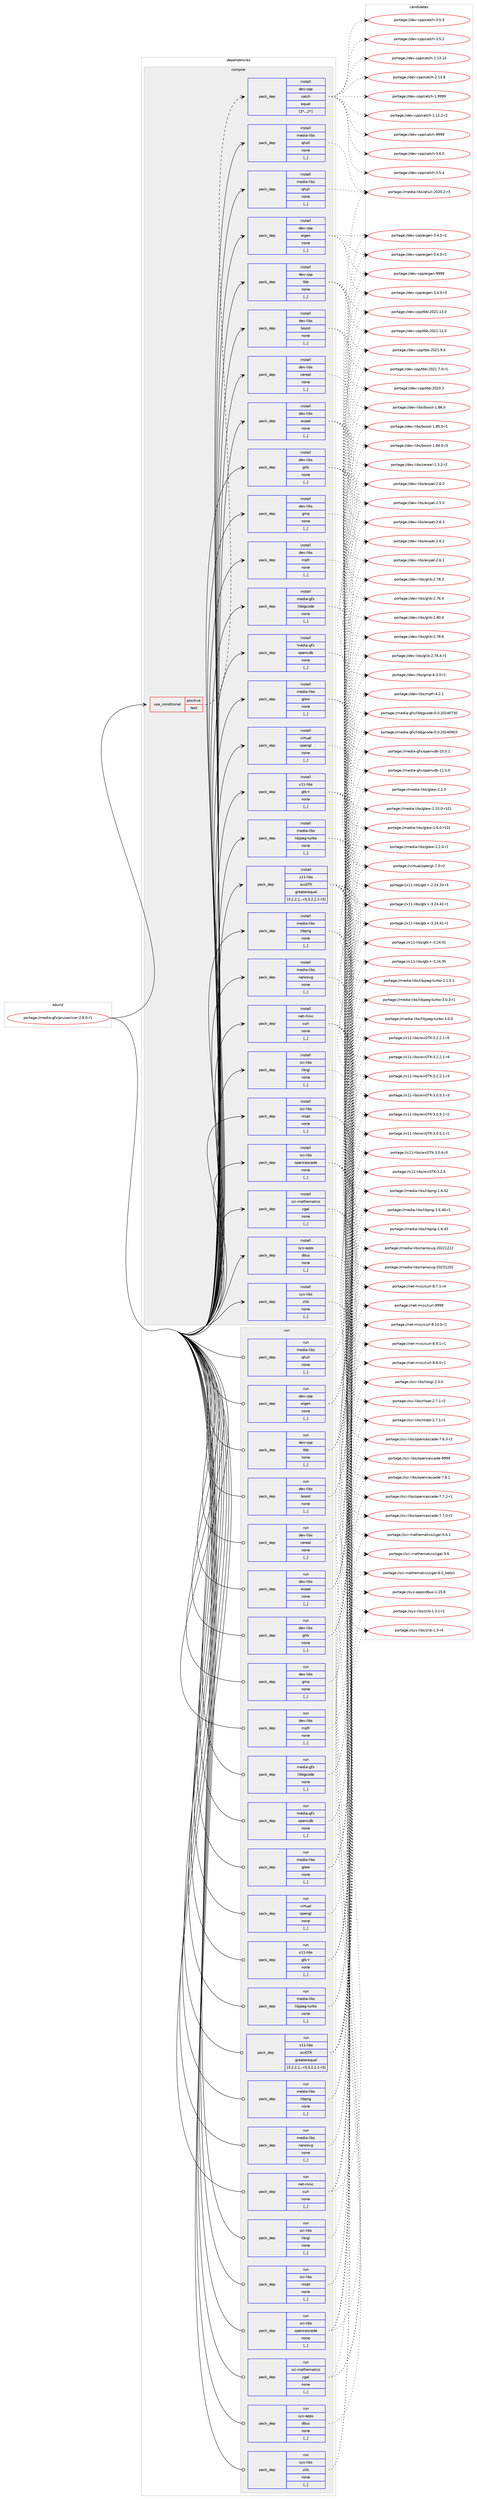 digraph prolog {

# *************
# Graph options
# *************

newrank=true;
concentrate=true;
compound=true;
graph [rankdir=LR,fontname=Helvetica,fontsize=10,ranksep=1.5];#, ranksep=2.5, nodesep=0.2];
edge  [arrowhead=vee];
node  [fontname=Helvetica,fontsize=10];

# **********
# The ebuild
# **********

subgraph cluster_leftcol {
color=gray;
label=<<i>ebuild</i>>;
id [label="portage://media-gfx/prusaslicer-2.8.0-r1", color=red, width=4, href="../media-gfx/prusaslicer-2.8.0-r1.svg"];
}

# ****************
# The dependencies
# ****************

subgraph cluster_midcol {
color=gray;
label=<<i>dependencies</i>>;
subgraph cluster_compile {
fillcolor="#eeeeee";
style=filled;
label=<<i>compile</i>>;
subgraph cond206795 {
dependency802233 [label=<<TABLE BORDER="0" CELLBORDER="1" CELLSPACING="0" CELLPADDING="4"><TR><TD ROWSPAN="3" CELLPADDING="10">use_conditional</TD></TR><TR><TD>positive</TD></TR><TR><TD>test</TD></TR></TABLE>>, shape=none, color=red];
subgraph pack589320 {
dependency802234 [label=<<TABLE BORDER="0" CELLBORDER="1" CELLSPACING="0" CELLPADDING="4" WIDTH="220"><TR><TD ROWSPAN="6" CELLPADDING="30">pack_dep</TD></TR><TR><TD WIDTH="110">install</TD></TR><TR><TD>dev-cpp</TD></TR><TR><TD>catch</TD></TR><TR><TD>equal</TD></TR><TR><TD>[2*,,,2*]</TD></TR></TABLE>>, shape=none, color=blue];
}
dependency802233:e -> dependency802234:w [weight=20,style="dashed",arrowhead="vee"];
}
id:e -> dependency802233:w [weight=20,style="solid",arrowhead="vee"];
subgraph pack589321 {
dependency802235 [label=<<TABLE BORDER="0" CELLBORDER="1" CELLSPACING="0" CELLPADDING="4" WIDTH="220"><TR><TD ROWSPAN="6" CELLPADDING="30">pack_dep</TD></TR><TR><TD WIDTH="110">install</TD></TR><TR><TD>dev-cpp</TD></TR><TR><TD>eigen</TD></TR><TR><TD>none</TD></TR><TR><TD>[,,]</TD></TR></TABLE>>, shape=none, color=blue];
}
id:e -> dependency802235:w [weight=20,style="solid",arrowhead="vee"];
subgraph pack589322 {
dependency802236 [label=<<TABLE BORDER="0" CELLBORDER="1" CELLSPACING="0" CELLPADDING="4" WIDTH="220"><TR><TD ROWSPAN="6" CELLPADDING="30">pack_dep</TD></TR><TR><TD WIDTH="110">install</TD></TR><TR><TD>dev-cpp</TD></TR><TR><TD>tbb</TD></TR><TR><TD>none</TD></TR><TR><TD>[,,]</TD></TR></TABLE>>, shape=none, color=blue];
}
id:e -> dependency802236:w [weight=20,style="solid",arrowhead="vee"];
subgraph pack589323 {
dependency802237 [label=<<TABLE BORDER="0" CELLBORDER="1" CELLSPACING="0" CELLPADDING="4" WIDTH="220"><TR><TD ROWSPAN="6" CELLPADDING="30">pack_dep</TD></TR><TR><TD WIDTH="110">install</TD></TR><TR><TD>dev-libs</TD></TR><TR><TD>boost</TD></TR><TR><TD>none</TD></TR><TR><TD>[,,]</TD></TR></TABLE>>, shape=none, color=blue];
}
id:e -> dependency802237:w [weight=20,style="solid",arrowhead="vee"];
subgraph pack589324 {
dependency802238 [label=<<TABLE BORDER="0" CELLBORDER="1" CELLSPACING="0" CELLPADDING="4" WIDTH="220"><TR><TD ROWSPAN="6" CELLPADDING="30">pack_dep</TD></TR><TR><TD WIDTH="110">install</TD></TR><TR><TD>dev-libs</TD></TR><TR><TD>cereal</TD></TR><TR><TD>none</TD></TR><TR><TD>[,,]</TD></TR></TABLE>>, shape=none, color=blue];
}
id:e -> dependency802238:w [weight=20,style="solid",arrowhead="vee"];
subgraph pack589325 {
dependency802239 [label=<<TABLE BORDER="0" CELLBORDER="1" CELLSPACING="0" CELLPADDING="4" WIDTH="220"><TR><TD ROWSPAN="6" CELLPADDING="30">pack_dep</TD></TR><TR><TD WIDTH="110">install</TD></TR><TR><TD>dev-libs</TD></TR><TR><TD>expat</TD></TR><TR><TD>none</TD></TR><TR><TD>[,,]</TD></TR></TABLE>>, shape=none, color=blue];
}
id:e -> dependency802239:w [weight=20,style="solid",arrowhead="vee"];
subgraph pack589326 {
dependency802240 [label=<<TABLE BORDER="0" CELLBORDER="1" CELLSPACING="0" CELLPADDING="4" WIDTH="220"><TR><TD ROWSPAN="6" CELLPADDING="30">pack_dep</TD></TR><TR><TD WIDTH="110">install</TD></TR><TR><TD>dev-libs</TD></TR><TR><TD>glib</TD></TR><TR><TD>none</TD></TR><TR><TD>[,,]</TD></TR></TABLE>>, shape=none, color=blue];
}
id:e -> dependency802240:w [weight=20,style="solid",arrowhead="vee"];
subgraph pack589327 {
dependency802241 [label=<<TABLE BORDER="0" CELLBORDER="1" CELLSPACING="0" CELLPADDING="4" WIDTH="220"><TR><TD ROWSPAN="6" CELLPADDING="30">pack_dep</TD></TR><TR><TD WIDTH="110">install</TD></TR><TR><TD>dev-libs</TD></TR><TR><TD>gmp</TD></TR><TR><TD>none</TD></TR><TR><TD>[,,]</TD></TR></TABLE>>, shape=none, color=blue];
}
id:e -> dependency802241:w [weight=20,style="solid",arrowhead="vee"];
subgraph pack589328 {
dependency802242 [label=<<TABLE BORDER="0" CELLBORDER="1" CELLSPACING="0" CELLPADDING="4" WIDTH="220"><TR><TD ROWSPAN="6" CELLPADDING="30">pack_dep</TD></TR><TR><TD WIDTH="110">install</TD></TR><TR><TD>dev-libs</TD></TR><TR><TD>mpfr</TD></TR><TR><TD>none</TD></TR><TR><TD>[,,]</TD></TR></TABLE>>, shape=none, color=blue];
}
id:e -> dependency802242:w [weight=20,style="solid",arrowhead="vee"];
subgraph pack589329 {
dependency802243 [label=<<TABLE BORDER="0" CELLBORDER="1" CELLSPACING="0" CELLPADDING="4" WIDTH="220"><TR><TD ROWSPAN="6" CELLPADDING="30">pack_dep</TD></TR><TR><TD WIDTH="110">install</TD></TR><TR><TD>media-gfx</TD></TR><TR><TD>libbgcode</TD></TR><TR><TD>none</TD></TR><TR><TD>[,,]</TD></TR></TABLE>>, shape=none, color=blue];
}
id:e -> dependency802243:w [weight=20,style="solid",arrowhead="vee"];
subgraph pack589330 {
dependency802244 [label=<<TABLE BORDER="0" CELLBORDER="1" CELLSPACING="0" CELLPADDING="4" WIDTH="220"><TR><TD ROWSPAN="6" CELLPADDING="30">pack_dep</TD></TR><TR><TD WIDTH="110">install</TD></TR><TR><TD>media-gfx</TD></TR><TR><TD>openvdb</TD></TR><TR><TD>none</TD></TR><TR><TD>[,,]</TD></TR></TABLE>>, shape=none, color=blue];
}
id:e -> dependency802244:w [weight=20,style="solid",arrowhead="vee"];
subgraph pack589331 {
dependency802245 [label=<<TABLE BORDER="0" CELLBORDER="1" CELLSPACING="0" CELLPADDING="4" WIDTH="220"><TR><TD ROWSPAN="6" CELLPADDING="30">pack_dep</TD></TR><TR><TD WIDTH="110">install</TD></TR><TR><TD>media-libs</TD></TR><TR><TD>glew</TD></TR><TR><TD>none</TD></TR><TR><TD>[,,]</TD></TR></TABLE>>, shape=none, color=blue];
}
id:e -> dependency802245:w [weight=20,style="solid",arrowhead="vee"];
subgraph pack589332 {
dependency802246 [label=<<TABLE BORDER="0" CELLBORDER="1" CELLSPACING="0" CELLPADDING="4" WIDTH="220"><TR><TD ROWSPAN="6" CELLPADDING="30">pack_dep</TD></TR><TR><TD WIDTH="110">install</TD></TR><TR><TD>media-libs</TD></TR><TR><TD>libjpeg-turbo</TD></TR><TR><TD>none</TD></TR><TR><TD>[,,]</TD></TR></TABLE>>, shape=none, color=blue];
}
id:e -> dependency802246:w [weight=20,style="solid",arrowhead="vee"];
subgraph pack589333 {
dependency802247 [label=<<TABLE BORDER="0" CELLBORDER="1" CELLSPACING="0" CELLPADDING="4" WIDTH="220"><TR><TD ROWSPAN="6" CELLPADDING="30">pack_dep</TD></TR><TR><TD WIDTH="110">install</TD></TR><TR><TD>media-libs</TD></TR><TR><TD>libpng</TD></TR><TR><TD>none</TD></TR><TR><TD>[,,]</TD></TR></TABLE>>, shape=none, color=blue];
}
id:e -> dependency802247:w [weight=20,style="solid",arrowhead="vee"];
subgraph pack589334 {
dependency802248 [label=<<TABLE BORDER="0" CELLBORDER="1" CELLSPACING="0" CELLPADDING="4" WIDTH="220"><TR><TD ROWSPAN="6" CELLPADDING="30">pack_dep</TD></TR><TR><TD WIDTH="110">install</TD></TR><TR><TD>media-libs</TD></TR><TR><TD>nanosvg</TD></TR><TR><TD>none</TD></TR><TR><TD>[,,]</TD></TR></TABLE>>, shape=none, color=blue];
}
id:e -> dependency802248:w [weight=20,style="solid",arrowhead="vee"];
subgraph pack589335 {
dependency802249 [label=<<TABLE BORDER="0" CELLBORDER="1" CELLSPACING="0" CELLPADDING="4" WIDTH="220"><TR><TD ROWSPAN="6" CELLPADDING="30">pack_dep</TD></TR><TR><TD WIDTH="110">install</TD></TR><TR><TD>media-libs</TD></TR><TR><TD>qhull</TD></TR><TR><TD>none</TD></TR><TR><TD>[,,]</TD></TR></TABLE>>, shape=none, color=blue];
}
id:e -> dependency802249:w [weight=20,style="solid",arrowhead="vee"];
subgraph pack589336 {
dependency802250 [label=<<TABLE BORDER="0" CELLBORDER="1" CELLSPACING="0" CELLPADDING="4" WIDTH="220"><TR><TD ROWSPAN="6" CELLPADDING="30">pack_dep</TD></TR><TR><TD WIDTH="110">install</TD></TR><TR><TD>media-libs</TD></TR><TR><TD>qhull</TD></TR><TR><TD>none</TD></TR><TR><TD>[,,]</TD></TR></TABLE>>, shape=none, color=blue];
}
id:e -> dependency802250:w [weight=20,style="solid",arrowhead="vee"];
subgraph pack589337 {
dependency802251 [label=<<TABLE BORDER="0" CELLBORDER="1" CELLSPACING="0" CELLPADDING="4" WIDTH="220"><TR><TD ROWSPAN="6" CELLPADDING="30">pack_dep</TD></TR><TR><TD WIDTH="110">install</TD></TR><TR><TD>net-misc</TD></TR><TR><TD>curl</TD></TR><TR><TD>none</TD></TR><TR><TD>[,,]</TD></TR></TABLE>>, shape=none, color=blue];
}
id:e -> dependency802251:w [weight=20,style="solid",arrowhead="vee"];
subgraph pack589338 {
dependency802252 [label=<<TABLE BORDER="0" CELLBORDER="1" CELLSPACING="0" CELLPADDING="4" WIDTH="220"><TR><TD ROWSPAN="6" CELLPADDING="30">pack_dep</TD></TR><TR><TD WIDTH="110">install</TD></TR><TR><TD>sci-libs</TD></TR><TR><TD>libigl</TD></TR><TR><TD>none</TD></TR><TR><TD>[,,]</TD></TR></TABLE>>, shape=none, color=blue];
}
id:e -> dependency802252:w [weight=20,style="solid",arrowhead="vee"];
subgraph pack589339 {
dependency802253 [label=<<TABLE BORDER="0" CELLBORDER="1" CELLSPACING="0" CELLPADDING="4" WIDTH="220"><TR><TD ROWSPAN="6" CELLPADDING="30">pack_dep</TD></TR><TR><TD WIDTH="110">install</TD></TR><TR><TD>sci-libs</TD></TR><TR><TD>nlopt</TD></TR><TR><TD>none</TD></TR><TR><TD>[,,]</TD></TR></TABLE>>, shape=none, color=blue];
}
id:e -> dependency802253:w [weight=20,style="solid",arrowhead="vee"];
subgraph pack589340 {
dependency802254 [label=<<TABLE BORDER="0" CELLBORDER="1" CELLSPACING="0" CELLPADDING="4" WIDTH="220"><TR><TD ROWSPAN="6" CELLPADDING="30">pack_dep</TD></TR><TR><TD WIDTH="110">install</TD></TR><TR><TD>sci-libs</TD></TR><TR><TD>opencascade</TD></TR><TR><TD>none</TD></TR><TR><TD>[,,]</TD></TR></TABLE>>, shape=none, color=blue];
}
id:e -> dependency802254:w [weight=20,style="solid",arrowhead="vee"];
subgraph pack589341 {
dependency802255 [label=<<TABLE BORDER="0" CELLBORDER="1" CELLSPACING="0" CELLPADDING="4" WIDTH="220"><TR><TD ROWSPAN="6" CELLPADDING="30">pack_dep</TD></TR><TR><TD WIDTH="110">install</TD></TR><TR><TD>sci-mathematics</TD></TR><TR><TD>cgal</TD></TR><TR><TD>none</TD></TR><TR><TD>[,,]</TD></TR></TABLE>>, shape=none, color=blue];
}
id:e -> dependency802255:w [weight=20,style="solid",arrowhead="vee"];
subgraph pack589342 {
dependency802256 [label=<<TABLE BORDER="0" CELLBORDER="1" CELLSPACING="0" CELLPADDING="4" WIDTH="220"><TR><TD ROWSPAN="6" CELLPADDING="30">pack_dep</TD></TR><TR><TD WIDTH="110">install</TD></TR><TR><TD>sys-apps</TD></TR><TR><TD>dbus</TD></TR><TR><TD>none</TD></TR><TR><TD>[,,]</TD></TR></TABLE>>, shape=none, color=blue];
}
id:e -> dependency802256:w [weight=20,style="solid",arrowhead="vee"];
subgraph pack589343 {
dependency802257 [label=<<TABLE BORDER="0" CELLBORDER="1" CELLSPACING="0" CELLPADDING="4" WIDTH="220"><TR><TD ROWSPAN="6" CELLPADDING="30">pack_dep</TD></TR><TR><TD WIDTH="110">install</TD></TR><TR><TD>sys-libs</TD></TR><TR><TD>zlib</TD></TR><TR><TD>none</TD></TR><TR><TD>[,,]</TD></TR></TABLE>>, shape=none, color=blue];
}
id:e -> dependency802257:w [weight=20,style="solid",arrowhead="vee"];
subgraph pack589344 {
dependency802258 [label=<<TABLE BORDER="0" CELLBORDER="1" CELLSPACING="0" CELLPADDING="4" WIDTH="220"><TR><TD ROWSPAN="6" CELLPADDING="30">pack_dep</TD></TR><TR><TD WIDTH="110">install</TD></TR><TR><TD>virtual</TD></TR><TR><TD>opengl</TD></TR><TR><TD>none</TD></TR><TR><TD>[,,]</TD></TR></TABLE>>, shape=none, color=blue];
}
id:e -> dependency802258:w [weight=20,style="solid",arrowhead="vee"];
subgraph pack589345 {
dependency802259 [label=<<TABLE BORDER="0" CELLBORDER="1" CELLSPACING="0" CELLPADDING="4" WIDTH="220"><TR><TD ROWSPAN="6" CELLPADDING="30">pack_dep</TD></TR><TR><TD WIDTH="110">install</TD></TR><TR><TD>x11-libs</TD></TR><TR><TD>gtk+</TD></TR><TR><TD>none</TD></TR><TR><TD>[,,]</TD></TR></TABLE>>, shape=none, color=blue];
}
id:e -> dependency802259:w [weight=20,style="solid",arrowhead="vee"];
subgraph pack589346 {
dependency802260 [label=<<TABLE BORDER="0" CELLBORDER="1" CELLSPACING="0" CELLPADDING="4" WIDTH="220"><TR><TD ROWSPAN="6" CELLPADDING="30">pack_dep</TD></TR><TR><TD WIDTH="110">install</TD></TR><TR><TD>x11-libs</TD></TR><TR><TD>wxGTK</TD></TR><TR><TD>greaterequal</TD></TR><TR><TD>[3.2.2.1,,-r3,3.2.2.1-r3]</TD></TR></TABLE>>, shape=none, color=blue];
}
id:e -> dependency802260:w [weight=20,style="solid",arrowhead="vee"];
}
subgraph cluster_compileandrun {
fillcolor="#eeeeee";
style=filled;
label=<<i>compile and run</i>>;
}
subgraph cluster_run {
fillcolor="#eeeeee";
style=filled;
label=<<i>run</i>>;
subgraph pack589347 {
dependency802261 [label=<<TABLE BORDER="0" CELLBORDER="1" CELLSPACING="0" CELLPADDING="4" WIDTH="220"><TR><TD ROWSPAN="6" CELLPADDING="30">pack_dep</TD></TR><TR><TD WIDTH="110">run</TD></TR><TR><TD>dev-cpp</TD></TR><TR><TD>eigen</TD></TR><TR><TD>none</TD></TR><TR><TD>[,,]</TD></TR></TABLE>>, shape=none, color=blue];
}
id:e -> dependency802261:w [weight=20,style="solid",arrowhead="odot"];
subgraph pack589348 {
dependency802262 [label=<<TABLE BORDER="0" CELLBORDER="1" CELLSPACING="0" CELLPADDING="4" WIDTH="220"><TR><TD ROWSPAN="6" CELLPADDING="30">pack_dep</TD></TR><TR><TD WIDTH="110">run</TD></TR><TR><TD>dev-cpp</TD></TR><TR><TD>tbb</TD></TR><TR><TD>none</TD></TR><TR><TD>[,,]</TD></TR></TABLE>>, shape=none, color=blue];
}
id:e -> dependency802262:w [weight=20,style="solid",arrowhead="odot"];
subgraph pack589349 {
dependency802263 [label=<<TABLE BORDER="0" CELLBORDER="1" CELLSPACING="0" CELLPADDING="4" WIDTH="220"><TR><TD ROWSPAN="6" CELLPADDING="30">pack_dep</TD></TR><TR><TD WIDTH="110">run</TD></TR><TR><TD>dev-libs</TD></TR><TR><TD>boost</TD></TR><TR><TD>none</TD></TR><TR><TD>[,,]</TD></TR></TABLE>>, shape=none, color=blue];
}
id:e -> dependency802263:w [weight=20,style="solid",arrowhead="odot"];
subgraph pack589350 {
dependency802264 [label=<<TABLE BORDER="0" CELLBORDER="1" CELLSPACING="0" CELLPADDING="4" WIDTH="220"><TR><TD ROWSPAN="6" CELLPADDING="30">pack_dep</TD></TR><TR><TD WIDTH="110">run</TD></TR><TR><TD>dev-libs</TD></TR><TR><TD>cereal</TD></TR><TR><TD>none</TD></TR><TR><TD>[,,]</TD></TR></TABLE>>, shape=none, color=blue];
}
id:e -> dependency802264:w [weight=20,style="solid",arrowhead="odot"];
subgraph pack589351 {
dependency802265 [label=<<TABLE BORDER="0" CELLBORDER="1" CELLSPACING="0" CELLPADDING="4" WIDTH="220"><TR><TD ROWSPAN="6" CELLPADDING="30">pack_dep</TD></TR><TR><TD WIDTH="110">run</TD></TR><TR><TD>dev-libs</TD></TR><TR><TD>expat</TD></TR><TR><TD>none</TD></TR><TR><TD>[,,]</TD></TR></TABLE>>, shape=none, color=blue];
}
id:e -> dependency802265:w [weight=20,style="solid",arrowhead="odot"];
subgraph pack589352 {
dependency802266 [label=<<TABLE BORDER="0" CELLBORDER="1" CELLSPACING="0" CELLPADDING="4" WIDTH="220"><TR><TD ROWSPAN="6" CELLPADDING="30">pack_dep</TD></TR><TR><TD WIDTH="110">run</TD></TR><TR><TD>dev-libs</TD></TR><TR><TD>glib</TD></TR><TR><TD>none</TD></TR><TR><TD>[,,]</TD></TR></TABLE>>, shape=none, color=blue];
}
id:e -> dependency802266:w [weight=20,style="solid",arrowhead="odot"];
subgraph pack589353 {
dependency802267 [label=<<TABLE BORDER="0" CELLBORDER="1" CELLSPACING="0" CELLPADDING="4" WIDTH="220"><TR><TD ROWSPAN="6" CELLPADDING="30">pack_dep</TD></TR><TR><TD WIDTH="110">run</TD></TR><TR><TD>dev-libs</TD></TR><TR><TD>gmp</TD></TR><TR><TD>none</TD></TR><TR><TD>[,,]</TD></TR></TABLE>>, shape=none, color=blue];
}
id:e -> dependency802267:w [weight=20,style="solid",arrowhead="odot"];
subgraph pack589354 {
dependency802268 [label=<<TABLE BORDER="0" CELLBORDER="1" CELLSPACING="0" CELLPADDING="4" WIDTH="220"><TR><TD ROWSPAN="6" CELLPADDING="30">pack_dep</TD></TR><TR><TD WIDTH="110">run</TD></TR><TR><TD>dev-libs</TD></TR><TR><TD>mpfr</TD></TR><TR><TD>none</TD></TR><TR><TD>[,,]</TD></TR></TABLE>>, shape=none, color=blue];
}
id:e -> dependency802268:w [weight=20,style="solid",arrowhead="odot"];
subgraph pack589355 {
dependency802269 [label=<<TABLE BORDER="0" CELLBORDER="1" CELLSPACING="0" CELLPADDING="4" WIDTH="220"><TR><TD ROWSPAN="6" CELLPADDING="30">pack_dep</TD></TR><TR><TD WIDTH="110">run</TD></TR><TR><TD>media-gfx</TD></TR><TR><TD>libbgcode</TD></TR><TR><TD>none</TD></TR><TR><TD>[,,]</TD></TR></TABLE>>, shape=none, color=blue];
}
id:e -> dependency802269:w [weight=20,style="solid",arrowhead="odot"];
subgraph pack589356 {
dependency802270 [label=<<TABLE BORDER="0" CELLBORDER="1" CELLSPACING="0" CELLPADDING="4" WIDTH="220"><TR><TD ROWSPAN="6" CELLPADDING="30">pack_dep</TD></TR><TR><TD WIDTH="110">run</TD></TR><TR><TD>media-gfx</TD></TR><TR><TD>openvdb</TD></TR><TR><TD>none</TD></TR><TR><TD>[,,]</TD></TR></TABLE>>, shape=none, color=blue];
}
id:e -> dependency802270:w [weight=20,style="solid",arrowhead="odot"];
subgraph pack589357 {
dependency802271 [label=<<TABLE BORDER="0" CELLBORDER="1" CELLSPACING="0" CELLPADDING="4" WIDTH="220"><TR><TD ROWSPAN="6" CELLPADDING="30">pack_dep</TD></TR><TR><TD WIDTH="110">run</TD></TR><TR><TD>media-libs</TD></TR><TR><TD>glew</TD></TR><TR><TD>none</TD></TR><TR><TD>[,,]</TD></TR></TABLE>>, shape=none, color=blue];
}
id:e -> dependency802271:w [weight=20,style="solid",arrowhead="odot"];
subgraph pack589358 {
dependency802272 [label=<<TABLE BORDER="0" CELLBORDER="1" CELLSPACING="0" CELLPADDING="4" WIDTH="220"><TR><TD ROWSPAN="6" CELLPADDING="30">pack_dep</TD></TR><TR><TD WIDTH="110">run</TD></TR><TR><TD>media-libs</TD></TR><TR><TD>libjpeg-turbo</TD></TR><TR><TD>none</TD></TR><TR><TD>[,,]</TD></TR></TABLE>>, shape=none, color=blue];
}
id:e -> dependency802272:w [weight=20,style="solid",arrowhead="odot"];
subgraph pack589359 {
dependency802273 [label=<<TABLE BORDER="0" CELLBORDER="1" CELLSPACING="0" CELLPADDING="4" WIDTH="220"><TR><TD ROWSPAN="6" CELLPADDING="30">pack_dep</TD></TR><TR><TD WIDTH="110">run</TD></TR><TR><TD>media-libs</TD></TR><TR><TD>libpng</TD></TR><TR><TD>none</TD></TR><TR><TD>[,,]</TD></TR></TABLE>>, shape=none, color=blue];
}
id:e -> dependency802273:w [weight=20,style="solid",arrowhead="odot"];
subgraph pack589360 {
dependency802274 [label=<<TABLE BORDER="0" CELLBORDER="1" CELLSPACING="0" CELLPADDING="4" WIDTH="220"><TR><TD ROWSPAN="6" CELLPADDING="30">pack_dep</TD></TR><TR><TD WIDTH="110">run</TD></TR><TR><TD>media-libs</TD></TR><TR><TD>nanosvg</TD></TR><TR><TD>none</TD></TR><TR><TD>[,,]</TD></TR></TABLE>>, shape=none, color=blue];
}
id:e -> dependency802274:w [weight=20,style="solid",arrowhead="odot"];
subgraph pack589361 {
dependency802275 [label=<<TABLE BORDER="0" CELLBORDER="1" CELLSPACING="0" CELLPADDING="4" WIDTH="220"><TR><TD ROWSPAN="6" CELLPADDING="30">pack_dep</TD></TR><TR><TD WIDTH="110">run</TD></TR><TR><TD>media-libs</TD></TR><TR><TD>qhull</TD></TR><TR><TD>none</TD></TR><TR><TD>[,,]</TD></TR></TABLE>>, shape=none, color=blue];
}
id:e -> dependency802275:w [weight=20,style="solid",arrowhead="odot"];
subgraph pack589362 {
dependency802276 [label=<<TABLE BORDER="0" CELLBORDER="1" CELLSPACING="0" CELLPADDING="4" WIDTH="220"><TR><TD ROWSPAN="6" CELLPADDING="30">pack_dep</TD></TR><TR><TD WIDTH="110">run</TD></TR><TR><TD>net-misc</TD></TR><TR><TD>curl</TD></TR><TR><TD>none</TD></TR><TR><TD>[,,]</TD></TR></TABLE>>, shape=none, color=blue];
}
id:e -> dependency802276:w [weight=20,style="solid",arrowhead="odot"];
subgraph pack589363 {
dependency802277 [label=<<TABLE BORDER="0" CELLBORDER="1" CELLSPACING="0" CELLPADDING="4" WIDTH="220"><TR><TD ROWSPAN="6" CELLPADDING="30">pack_dep</TD></TR><TR><TD WIDTH="110">run</TD></TR><TR><TD>sci-libs</TD></TR><TR><TD>libigl</TD></TR><TR><TD>none</TD></TR><TR><TD>[,,]</TD></TR></TABLE>>, shape=none, color=blue];
}
id:e -> dependency802277:w [weight=20,style="solid",arrowhead="odot"];
subgraph pack589364 {
dependency802278 [label=<<TABLE BORDER="0" CELLBORDER="1" CELLSPACING="0" CELLPADDING="4" WIDTH="220"><TR><TD ROWSPAN="6" CELLPADDING="30">pack_dep</TD></TR><TR><TD WIDTH="110">run</TD></TR><TR><TD>sci-libs</TD></TR><TR><TD>nlopt</TD></TR><TR><TD>none</TD></TR><TR><TD>[,,]</TD></TR></TABLE>>, shape=none, color=blue];
}
id:e -> dependency802278:w [weight=20,style="solid",arrowhead="odot"];
subgraph pack589365 {
dependency802279 [label=<<TABLE BORDER="0" CELLBORDER="1" CELLSPACING="0" CELLPADDING="4" WIDTH="220"><TR><TD ROWSPAN="6" CELLPADDING="30">pack_dep</TD></TR><TR><TD WIDTH="110">run</TD></TR><TR><TD>sci-libs</TD></TR><TR><TD>opencascade</TD></TR><TR><TD>none</TD></TR><TR><TD>[,,]</TD></TR></TABLE>>, shape=none, color=blue];
}
id:e -> dependency802279:w [weight=20,style="solid",arrowhead="odot"];
subgraph pack589366 {
dependency802280 [label=<<TABLE BORDER="0" CELLBORDER="1" CELLSPACING="0" CELLPADDING="4" WIDTH="220"><TR><TD ROWSPAN="6" CELLPADDING="30">pack_dep</TD></TR><TR><TD WIDTH="110">run</TD></TR><TR><TD>sci-mathematics</TD></TR><TR><TD>cgal</TD></TR><TR><TD>none</TD></TR><TR><TD>[,,]</TD></TR></TABLE>>, shape=none, color=blue];
}
id:e -> dependency802280:w [weight=20,style="solid",arrowhead="odot"];
subgraph pack589367 {
dependency802281 [label=<<TABLE BORDER="0" CELLBORDER="1" CELLSPACING="0" CELLPADDING="4" WIDTH="220"><TR><TD ROWSPAN="6" CELLPADDING="30">pack_dep</TD></TR><TR><TD WIDTH="110">run</TD></TR><TR><TD>sys-apps</TD></TR><TR><TD>dbus</TD></TR><TR><TD>none</TD></TR><TR><TD>[,,]</TD></TR></TABLE>>, shape=none, color=blue];
}
id:e -> dependency802281:w [weight=20,style="solid",arrowhead="odot"];
subgraph pack589368 {
dependency802282 [label=<<TABLE BORDER="0" CELLBORDER="1" CELLSPACING="0" CELLPADDING="4" WIDTH="220"><TR><TD ROWSPAN="6" CELLPADDING="30">pack_dep</TD></TR><TR><TD WIDTH="110">run</TD></TR><TR><TD>sys-libs</TD></TR><TR><TD>zlib</TD></TR><TR><TD>none</TD></TR><TR><TD>[,,]</TD></TR></TABLE>>, shape=none, color=blue];
}
id:e -> dependency802282:w [weight=20,style="solid",arrowhead="odot"];
subgraph pack589369 {
dependency802283 [label=<<TABLE BORDER="0" CELLBORDER="1" CELLSPACING="0" CELLPADDING="4" WIDTH="220"><TR><TD ROWSPAN="6" CELLPADDING="30">pack_dep</TD></TR><TR><TD WIDTH="110">run</TD></TR><TR><TD>virtual</TD></TR><TR><TD>opengl</TD></TR><TR><TD>none</TD></TR><TR><TD>[,,]</TD></TR></TABLE>>, shape=none, color=blue];
}
id:e -> dependency802283:w [weight=20,style="solid",arrowhead="odot"];
subgraph pack589370 {
dependency802284 [label=<<TABLE BORDER="0" CELLBORDER="1" CELLSPACING="0" CELLPADDING="4" WIDTH="220"><TR><TD ROWSPAN="6" CELLPADDING="30">pack_dep</TD></TR><TR><TD WIDTH="110">run</TD></TR><TR><TD>x11-libs</TD></TR><TR><TD>gtk+</TD></TR><TR><TD>none</TD></TR><TR><TD>[,,]</TD></TR></TABLE>>, shape=none, color=blue];
}
id:e -> dependency802284:w [weight=20,style="solid",arrowhead="odot"];
subgraph pack589371 {
dependency802285 [label=<<TABLE BORDER="0" CELLBORDER="1" CELLSPACING="0" CELLPADDING="4" WIDTH="220"><TR><TD ROWSPAN="6" CELLPADDING="30">pack_dep</TD></TR><TR><TD WIDTH="110">run</TD></TR><TR><TD>x11-libs</TD></TR><TR><TD>wxGTK</TD></TR><TR><TD>greaterequal</TD></TR><TR><TD>[3.2.2.1,,-r3,3.2.2.1-r3]</TD></TR></TABLE>>, shape=none, color=blue];
}
id:e -> dependency802285:w [weight=20,style="solid",arrowhead="odot"];
}
}

# **************
# The candidates
# **************

subgraph cluster_choices {
rank=same;
color=gray;
label=<<i>candidates</i>>;

subgraph choice589320 {
color=black;
nodesep=1;
choice1001011184599112112479997116991044557575757 [label="portage://dev-cpp/catch-9999", color=red, width=4,href="../dev-cpp/catch-9999.svg"];
choice100101118459911211247999711699104455146544648 [label="portage://dev-cpp/catch-3.6.0", color=red, width=4,href="../dev-cpp/catch-3.6.0.svg"];
choice100101118459911211247999711699104455146534652 [label="portage://dev-cpp/catch-3.5.4", color=red, width=4,href="../dev-cpp/catch-3.5.4.svg"];
choice100101118459911211247999711699104455146534651 [label="portage://dev-cpp/catch-3.5.3", color=red, width=4,href="../dev-cpp/catch-3.5.3.svg"];
choice100101118459911211247999711699104455146534650 [label="portage://dev-cpp/catch-3.5.2", color=red, width=4,href="../dev-cpp/catch-3.5.2.svg"];
choice1001011184599112112479997116991044550464951464948 [label="portage://dev-cpp/catch-2.13.10", color=red, width=4,href="../dev-cpp/catch-2.13.10.svg"];
choice10010111845991121124799971169910445504649514656 [label="portage://dev-cpp/catch-2.13.8", color=red, width=4,href="../dev-cpp/catch-2.13.8.svg"];
choice10010111845991121124799971169910445494657575757 [label="portage://dev-cpp/catch-1.9999", color=red, width=4,href="../dev-cpp/catch-1.9999.svg"];
choice100101118459911211247999711699104454946495046504511450 [label="portage://dev-cpp/catch-1.12.2-r2", color=red, width=4,href="../dev-cpp/catch-1.12.2-r2.svg"];
dependency802234:e -> choice1001011184599112112479997116991044557575757:w [style=dotted,weight="100"];
dependency802234:e -> choice100101118459911211247999711699104455146544648:w [style=dotted,weight="100"];
dependency802234:e -> choice100101118459911211247999711699104455146534652:w [style=dotted,weight="100"];
dependency802234:e -> choice100101118459911211247999711699104455146534651:w [style=dotted,weight="100"];
dependency802234:e -> choice100101118459911211247999711699104455146534650:w [style=dotted,weight="100"];
dependency802234:e -> choice1001011184599112112479997116991044550464951464948:w [style=dotted,weight="100"];
dependency802234:e -> choice10010111845991121124799971169910445504649514656:w [style=dotted,weight="100"];
dependency802234:e -> choice10010111845991121124799971169910445494657575757:w [style=dotted,weight="100"];
dependency802234:e -> choice100101118459911211247999711699104454946495046504511450:w [style=dotted,weight="100"];
}
subgraph choice589321 {
color=black;
nodesep=1;
choice1001011184599112112471011051031011104557575757 [label="portage://dev-cpp/eigen-9999", color=red, width=4,href="../dev-cpp/eigen-9999.svg"];
choice1001011184599112112471011051031011104551465246484511451 [label="portage://dev-cpp/eigen-3.4.0-r3", color=red, width=4,href="../dev-cpp/eigen-3.4.0-r3.svg"];
choice1001011184599112112471011051031011104551465246484511450 [label="portage://dev-cpp/eigen-3.4.0-r2", color=red, width=4,href="../dev-cpp/eigen-3.4.0-r2.svg"];
choice1001011184599112112471011051031011104551465246484511449 [label="portage://dev-cpp/eigen-3.4.0-r1", color=red, width=4,href="../dev-cpp/eigen-3.4.0-r1.svg"];
dependency802235:e -> choice1001011184599112112471011051031011104557575757:w [style=dotted,weight="100"];
dependency802235:e -> choice1001011184599112112471011051031011104551465246484511451:w [style=dotted,weight="100"];
dependency802235:e -> choice1001011184599112112471011051031011104551465246484511450:w [style=dotted,weight="100"];
dependency802235:e -> choice1001011184599112112471011051031011104551465246484511449:w [style=dotted,weight="100"];
}
subgraph choice589322 {
color=black;
nodesep=1;
choice100101118459911211247116989845504850494649514648 [label="portage://dev-cpp/tbb-2021.13.0", color=red, width=4,href="../dev-cpp/tbb-2021.13.0.svg"];
choice100101118459911211247116989845504850494649504648 [label="portage://dev-cpp/tbb-2021.12.0", color=red, width=4,href="../dev-cpp/tbb-2021.12.0.svg"];
choice1001011184599112112471169898455048504946574648 [label="portage://dev-cpp/tbb-2021.9.0", color=red, width=4,href="../dev-cpp/tbb-2021.9.0.svg"];
choice10010111845991121124711698984550485049465546484511449 [label="portage://dev-cpp/tbb-2021.7.0-r1", color=red, width=4,href="../dev-cpp/tbb-2021.7.0-r1.svg"];
choice100101118459911211247116989845504850484651 [label="portage://dev-cpp/tbb-2020.3", color=red, width=4,href="../dev-cpp/tbb-2020.3.svg"];
dependency802236:e -> choice100101118459911211247116989845504850494649514648:w [style=dotted,weight="100"];
dependency802236:e -> choice100101118459911211247116989845504850494649504648:w [style=dotted,weight="100"];
dependency802236:e -> choice1001011184599112112471169898455048504946574648:w [style=dotted,weight="100"];
dependency802236:e -> choice10010111845991121124711698984550485049465546484511449:w [style=dotted,weight="100"];
dependency802236:e -> choice100101118459911211247116989845504850484651:w [style=dotted,weight="100"];
}
subgraph choice589323 {
color=black;
nodesep=1;
choice1001011184510810598115479811111111511645494656544648 [label="portage://dev-libs/boost-1.86.0", color=red, width=4,href="../dev-libs/boost-1.86.0.svg"];
choice10010111845108105981154798111111115116454946565346484511449 [label="portage://dev-libs/boost-1.85.0-r1", color=red, width=4,href="../dev-libs/boost-1.85.0-r1.svg"];
choice10010111845108105981154798111111115116454946565246484511451 [label="portage://dev-libs/boost-1.84.0-r3", color=red, width=4,href="../dev-libs/boost-1.84.0-r3.svg"];
dependency802237:e -> choice1001011184510810598115479811111111511645494656544648:w [style=dotted,weight="100"];
dependency802237:e -> choice10010111845108105981154798111111115116454946565346484511449:w [style=dotted,weight="100"];
dependency802237:e -> choice10010111845108105981154798111111115116454946565246484511451:w [style=dotted,weight="100"];
}
subgraph choice589324 {
color=black;
nodesep=1;
choice10010111845108105981154799101114101971084549465146504511450 [label="portage://dev-libs/cereal-1.3.2-r2", color=red, width=4,href="../dev-libs/cereal-1.3.2-r2.svg"];
dependency802238:e -> choice10010111845108105981154799101114101971084549465146504511450:w [style=dotted,weight="100"];
}
subgraph choice589325 {
color=black;
nodesep=1;
choice10010111845108105981154710112011297116455046544651 [label="portage://dev-libs/expat-2.6.3", color=red, width=4,href="../dev-libs/expat-2.6.3.svg"];
choice10010111845108105981154710112011297116455046544650 [label="portage://dev-libs/expat-2.6.2", color=red, width=4,href="../dev-libs/expat-2.6.2.svg"];
choice10010111845108105981154710112011297116455046544649 [label="portage://dev-libs/expat-2.6.1", color=red, width=4,href="../dev-libs/expat-2.6.1.svg"];
choice10010111845108105981154710112011297116455046544648 [label="portage://dev-libs/expat-2.6.0", color=red, width=4,href="../dev-libs/expat-2.6.0.svg"];
choice10010111845108105981154710112011297116455046534648 [label="portage://dev-libs/expat-2.5.0", color=red, width=4,href="../dev-libs/expat-2.5.0.svg"];
dependency802239:e -> choice10010111845108105981154710112011297116455046544651:w [style=dotted,weight="100"];
dependency802239:e -> choice10010111845108105981154710112011297116455046544650:w [style=dotted,weight="100"];
dependency802239:e -> choice10010111845108105981154710112011297116455046544649:w [style=dotted,weight="100"];
dependency802239:e -> choice10010111845108105981154710112011297116455046544648:w [style=dotted,weight="100"];
dependency802239:e -> choice10010111845108105981154710112011297116455046534648:w [style=dotted,weight="100"];
}
subgraph choice589326 {
color=black;
nodesep=1;
choice1001011184510810598115471031081059845504656484652 [label="portage://dev-libs/glib-2.80.4", color=red, width=4,href="../dev-libs/glib-2.80.4.svg"];
choice1001011184510810598115471031081059845504655564654 [label="portage://dev-libs/glib-2.78.6", color=red, width=4,href="../dev-libs/glib-2.78.6.svg"];
choice10010111845108105981154710310810598455046555646524511449 [label="portage://dev-libs/glib-2.78.4-r1", color=red, width=4,href="../dev-libs/glib-2.78.4-r1.svg"];
choice1001011184510810598115471031081059845504655564651 [label="portage://dev-libs/glib-2.78.3", color=red, width=4,href="../dev-libs/glib-2.78.3.svg"];
choice1001011184510810598115471031081059845504655544652 [label="portage://dev-libs/glib-2.76.4", color=red, width=4,href="../dev-libs/glib-2.76.4.svg"];
dependency802240:e -> choice1001011184510810598115471031081059845504656484652:w [style=dotted,weight="100"];
dependency802240:e -> choice1001011184510810598115471031081059845504655564654:w [style=dotted,weight="100"];
dependency802240:e -> choice10010111845108105981154710310810598455046555646524511449:w [style=dotted,weight="100"];
dependency802240:e -> choice1001011184510810598115471031081059845504655564651:w [style=dotted,weight="100"];
dependency802240:e -> choice1001011184510810598115471031081059845504655544652:w [style=dotted,weight="100"];
}
subgraph choice589327 {
color=black;
nodesep=1;
choice1001011184510810598115471031091124554465146484511449 [label="portage://dev-libs/gmp-6.3.0-r1", color=red, width=4,href="../dev-libs/gmp-6.3.0-r1.svg"];
dependency802241:e -> choice1001011184510810598115471031091124554465146484511449:w [style=dotted,weight="100"];
}
subgraph choice589328 {
color=black;
nodesep=1;
choice100101118451081059811547109112102114455246504649 [label="portage://dev-libs/mpfr-4.2.1", color=red, width=4,href="../dev-libs/mpfr-4.2.1.svg"];
dependency802242:e -> choice100101118451081059811547109112102114455246504649:w [style=dotted,weight="100"];
}
subgraph choice589329 {
color=black;
nodesep=1;
choice10910110010597451031021204710810598981039911110010145484648465048505248574851 [label="portage://media-gfx/libbgcode-0.0.20240903", color=red, width=4,href="../media-gfx/libbgcode-0.0.20240903.svg"];
choice10910110010597451031021204710810598981039911110010145484648465048505248555148 [label="portage://media-gfx/libbgcode-0.0.20240730", color=red, width=4,href="../media-gfx/libbgcode-0.0.20240730.svg"];
dependency802243:e -> choice10910110010597451031021204710810598981039911110010145484648465048505248574851:w [style=dotted,weight="100"];
dependency802243:e -> choice10910110010597451031021204710810598981039911110010145484648465048505248555148:w [style=dotted,weight="100"];
}
subgraph choice589330 {
color=black;
nodesep=1;
choice1091011001059745103102120471111121011101181009845494946484648 [label="portage://media-gfx/openvdb-11.0.0", color=red, width=4,href="../media-gfx/openvdb-11.0.0.svg"];
choice1091011001059745103102120471111121011101181009845494846484649 [label="portage://media-gfx/openvdb-10.0.1", color=red, width=4,href="../media-gfx/openvdb-10.0.1.svg"];
dependency802244:e -> choice1091011001059745103102120471111121011101181009845494946484648:w [style=dotted,weight="100"];
dependency802244:e -> choice1091011001059745103102120471111121011101181009845494846484649:w [style=dotted,weight="100"];
}
subgraph choice589331 {
color=black;
nodesep=1;
choice109101100105974510810598115471031081011194550465046484511449 [label="portage://media-libs/glew-2.2.0-r1", color=red, width=4,href="../media-libs/glew-2.2.0-r1.svg"];
choice10910110010597451081059811547103108101119455046504648 [label="portage://media-libs/glew-2.2.0", color=red, width=4,href="../media-libs/glew-2.2.0.svg"];
choice109101100105974510810598115471031081011194549464948464845114494849 [label="portage://media-libs/glew-1.10.0-r101", color=red, width=4,href="../media-libs/glew-1.10.0-r101.svg"];
choice1091011001059745108105981154710310810111945494654464845114494849 [label="portage://media-libs/glew-1.6.0-r101", color=red, width=4,href="../media-libs/glew-1.6.0-r101.svg"];
dependency802245:e -> choice109101100105974510810598115471031081011194550465046484511449:w [style=dotted,weight="100"];
dependency802245:e -> choice10910110010597451081059811547103108101119455046504648:w [style=dotted,weight="100"];
dependency802245:e -> choice109101100105974510810598115471031081011194549464948464845114494849:w [style=dotted,weight="100"];
dependency802245:e -> choice1091011001059745108105981154710310810111945494654464845114494849:w [style=dotted,weight="100"];
}
subgraph choice589332 {
color=black;
nodesep=1;
choice109101100105974510810598115471081059810611210110345116117114981114551464846514511449 [label="portage://media-libs/libjpeg-turbo-3.0.3-r1", color=red, width=4,href="../media-libs/libjpeg-turbo-3.0.3-r1.svg"];
choice10910110010597451081059811547108105981061121011034511611711498111455146484648 [label="portage://media-libs/libjpeg-turbo-3.0.0", color=red, width=4,href="../media-libs/libjpeg-turbo-3.0.0.svg"];
choice109101100105974510810598115471081059810611210110345116117114981114550464946534649 [label="portage://media-libs/libjpeg-turbo-2.1.5.1", color=red, width=4,href="../media-libs/libjpeg-turbo-2.1.5.1.svg"];
dependency802246:e -> choice109101100105974510810598115471081059810611210110345116117114981114551464846514511449:w [style=dotted,weight="100"];
dependency802246:e -> choice10910110010597451081059811547108105981061121011034511611711498111455146484648:w [style=dotted,weight="100"];
dependency802246:e -> choice109101100105974510810598115471081059810611210110345116117114981114550464946534649:w [style=dotted,weight="100"];
}
subgraph choice589333 {
color=black;
nodesep=1;
choice109101100105974510810598115471081059811211010345494654465251 [label="portage://media-libs/libpng-1.6.43", color=red, width=4,href="../media-libs/libpng-1.6.43.svg"];
choice109101100105974510810598115471081059811211010345494654465250 [label="portage://media-libs/libpng-1.6.42", color=red, width=4,href="../media-libs/libpng-1.6.42.svg"];
choice1091011001059745108105981154710810598112110103454946544652484511449 [label="portage://media-libs/libpng-1.6.40-r1", color=red, width=4,href="../media-libs/libpng-1.6.40-r1.svg"];
dependency802247:e -> choice109101100105974510810598115471081059811211010345494654465251:w [style=dotted,weight="100"];
dependency802247:e -> choice109101100105974510810598115471081059811211010345494654465250:w [style=dotted,weight="100"];
dependency802247:e -> choice1091011001059745108105981154710810598112110103454946544652484511449:w [style=dotted,weight="100"];
}
subgraph choice589334 {
color=black;
nodesep=1;
choice1091011001059745108105981154711097110111115118103455048505149504850 [label="portage://media-libs/nanosvg-20231202", color=red, width=4,href="../media-libs/nanosvg-20231202.svg"];
choice1091011001059745108105981154711097110111115118103455048505049505050 [label="portage://media-libs/nanosvg-20221222", color=red, width=4,href="../media-libs/nanosvg-20221222.svg"];
dependency802248:e -> choice1091011001059745108105981154711097110111115118103455048505149504850:w [style=dotted,weight="100"];
dependency802248:e -> choice1091011001059745108105981154711097110111115118103455048505049505050:w [style=dotted,weight="100"];
}
subgraph choice589335 {
color=black;
nodesep=1;
choice10910110010597451081059811547113104117108108455048504846504511451 [label="portage://media-libs/qhull-2020.2-r3", color=red, width=4,href="../media-libs/qhull-2020.2-r3.svg"];
dependency802249:e -> choice10910110010597451081059811547113104117108108455048504846504511451:w [style=dotted,weight="100"];
}
subgraph choice589336 {
color=black;
nodesep=1;
choice10910110010597451081059811547113104117108108455048504846504511451 [label="portage://media-libs/qhull-2020.2-r3", color=red, width=4,href="../media-libs/qhull-2020.2-r3.svg"];
dependency802250:e -> choice10910110010597451081059811547113104117108108455048504846504511451:w [style=dotted,weight="100"];
}
subgraph choice589337 {
color=black;
nodesep=1;
choice110101116451091051159947991171141084557575757 [label="portage://net-misc/curl-9999", color=red, width=4,href="../net-misc/curl-9999.svg"];
choice11010111645109105115994799117114108455646494846484511449 [label="portage://net-misc/curl-8.10.0-r1", color=red, width=4,href="../net-misc/curl-8.10.0-r1.svg"];
choice110101116451091051159947991171141084556465746494511449 [label="portage://net-misc/curl-8.9.1-r1", color=red, width=4,href="../net-misc/curl-8.9.1-r1.svg"];
choice110101116451091051159947991171141084556465646484511449 [label="portage://net-misc/curl-8.8.0-r1", color=red, width=4,href="../net-misc/curl-8.8.0-r1.svg"];
choice110101116451091051159947991171141084556465546494511452 [label="portage://net-misc/curl-8.7.1-r4", color=red, width=4,href="../net-misc/curl-8.7.1-r4.svg"];
dependency802251:e -> choice110101116451091051159947991171141084557575757:w [style=dotted,weight="100"];
dependency802251:e -> choice11010111645109105115994799117114108455646494846484511449:w [style=dotted,weight="100"];
dependency802251:e -> choice110101116451091051159947991171141084556465746494511449:w [style=dotted,weight="100"];
dependency802251:e -> choice110101116451091051159947991171141084556465646484511449:w [style=dotted,weight="100"];
dependency802251:e -> choice110101116451091051159947991171141084556465546494511452:w [style=dotted,weight="100"];
}
subgraph choice589338 {
color=black;
nodesep=1;
choice1159910545108105981154710810598105103108455046534648 [label="portage://sci-libs/libigl-2.5.0", color=red, width=4,href="../sci-libs/libigl-2.5.0.svg"];
dependency802252:e -> choice1159910545108105981154710810598105103108455046534648:w [style=dotted,weight="100"];
}
subgraph choice589339 {
color=black;
nodesep=1;
choice115991054510810598115471101081111121164550465546494511450 [label="portage://sci-libs/nlopt-2.7.1-r2", color=red, width=4,href="../sci-libs/nlopt-2.7.1-r2.svg"];
choice115991054510810598115471101081111121164550465546494511449 [label="portage://sci-libs/nlopt-2.7.1-r1", color=red, width=4,href="../sci-libs/nlopt-2.7.1-r1.svg"];
dependency802253:e -> choice115991054510810598115471101081111121164550465546494511450:w [style=dotted,weight="100"];
dependency802253:e -> choice115991054510810598115471101081111121164550465546494511449:w [style=dotted,weight="100"];
}
subgraph choice589340 {
color=black;
nodesep=1;
choice11599105451081059811547111112101110999711599971001014557575757 [label="portage://sci-libs/opencascade-9999", color=red, width=4,href="../sci-libs/opencascade-9999.svg"];
choice1159910545108105981154711111210111099971159997100101455546564649 [label="portage://sci-libs/opencascade-7.8.1", color=red, width=4,href="../sci-libs/opencascade-7.8.1.svg"];
choice11599105451081059811547111112101110999711599971001014555465546504511449 [label="portage://sci-libs/opencascade-7.7.2-r1", color=red, width=4,href="../sci-libs/opencascade-7.7.2-r1.svg"];
choice11599105451081059811547111112101110999711599971001014555465546484511450 [label="portage://sci-libs/opencascade-7.7.0-r2", color=red, width=4,href="../sci-libs/opencascade-7.7.0-r2.svg"];
choice11599105451081059811547111112101110999711599971001014555465446514511450 [label="portage://sci-libs/opencascade-7.6.3-r2", color=red, width=4,href="../sci-libs/opencascade-7.6.3-r2.svg"];
dependency802254:e -> choice11599105451081059811547111112101110999711599971001014557575757:w [style=dotted,weight="100"];
dependency802254:e -> choice1159910545108105981154711111210111099971159997100101455546564649:w [style=dotted,weight="100"];
dependency802254:e -> choice11599105451081059811547111112101110999711599971001014555465546504511449:w [style=dotted,weight="100"];
dependency802254:e -> choice11599105451081059811547111112101110999711599971001014555465546484511450:w [style=dotted,weight="100"];
dependency802254:e -> choice11599105451081059811547111112101110999711599971001014555465446514511450:w [style=dotted,weight="100"];
}
subgraph choice589341 {
color=black;
nodesep=1;
choice11599105451099711610410110997116105991154799103971084554464895981011169749 [label="portage://sci-mathematics/cgal-6.0_beta1", color=red, width=4,href="../sci-mathematics/cgal-6.0_beta1.svg"];
choice1159910545109971161041011099711610599115479910397108455346544649 [label="portage://sci-mathematics/cgal-5.6.1", color=red, width=4,href="../sci-mathematics/cgal-5.6.1.svg"];
choice115991054510997116104101109971161059911547991039710845534654 [label="portage://sci-mathematics/cgal-5.6", color=red, width=4,href="../sci-mathematics/cgal-5.6.svg"];
dependency802255:e -> choice11599105451099711610410110997116105991154799103971084554464895981011169749:w [style=dotted,weight="100"];
dependency802255:e -> choice1159910545109971161041011099711610599115479910397108455346544649:w [style=dotted,weight="100"];
dependency802255:e -> choice115991054510997116104101109971161059911547991039710845534654:w [style=dotted,weight="100"];
}
subgraph choice589342 {
color=black;
nodesep=1;
choice1151211154597112112115471009811711545494649534656 [label="portage://sys-apps/dbus-1.15.8", color=red, width=4,href="../sys-apps/dbus-1.15.8.svg"];
dependency802256:e -> choice1151211154597112112115471009811711545494649534656:w [style=dotted,weight="100"];
}
subgraph choice589343 {
color=black;
nodesep=1;
choice115121115451081059811547122108105984549465146494511449 [label="portage://sys-libs/zlib-1.3.1-r1", color=red, width=4,href="../sys-libs/zlib-1.3.1-r1.svg"];
choice11512111545108105981154712210810598454946514511452 [label="portage://sys-libs/zlib-1.3-r4", color=red, width=4,href="../sys-libs/zlib-1.3-r4.svg"];
dependency802257:e -> choice115121115451081059811547122108105984549465146494511449:w [style=dotted,weight="100"];
dependency802257:e -> choice11512111545108105981154712210810598454946514511452:w [style=dotted,weight="100"];
}
subgraph choice589344 {
color=black;
nodesep=1;
choice1181051141161179710847111112101110103108455546484511450 [label="portage://virtual/opengl-7.0-r2", color=red, width=4,href="../virtual/opengl-7.0-r2.svg"];
dependency802258:e -> choice1181051141161179710847111112101110103108455546484511450:w [style=dotted,weight="100"];
}
subgraph choice589345 {
color=black;
nodesep=1;
choice12049494510810598115471031161074345514650524652504511449 [label="portage://x11-libs/gtk+-3.24.42-r1", color=red, width=4,href="../x11-libs/gtk+-3.24.42-r1.svg"];
choice12049494510810598115471031161074345514650524652494511449 [label="portage://x11-libs/gtk+-3.24.41-r1", color=red, width=4,href="../x11-libs/gtk+-3.24.41-r1.svg"];
choice1204949451081059811547103116107434551465052465249 [label="portage://x11-libs/gtk+-3.24.41", color=red, width=4,href="../x11-libs/gtk+-3.24.41.svg"];
choice1204949451081059811547103116107434551465052465153 [label="portage://x11-libs/gtk+-3.24.35", color=red, width=4,href="../x11-libs/gtk+-3.24.35.svg"];
choice12049494510810598115471031161074345504650524651514511451 [label="portage://x11-libs/gtk+-2.24.33-r3", color=red, width=4,href="../x11-libs/gtk+-2.24.33-r3.svg"];
dependency802259:e -> choice12049494510810598115471031161074345514650524652504511449:w [style=dotted,weight="100"];
dependency802259:e -> choice12049494510810598115471031161074345514650524652494511449:w [style=dotted,weight="100"];
dependency802259:e -> choice1204949451081059811547103116107434551465052465249:w [style=dotted,weight="100"];
dependency802259:e -> choice1204949451081059811547103116107434551465052465153:w [style=dotted,weight="100"];
dependency802259:e -> choice12049494510810598115471031161074345504650524651514511451:w [style=dotted,weight="100"];
}
subgraph choice589346 {
color=black;
nodesep=1;
choice1204949451081059811547119120718475455146504653 [label="portage://x11-libs/wxGTK-3.2.5", color=red, width=4,href="../x11-libs/wxGTK-3.2.5.svg"];
choice120494945108105981154711912071847545514650465046494511453 [label="portage://x11-libs/wxGTK-3.2.2.1-r5", color=red, width=4,href="../x11-libs/wxGTK-3.2.2.1-r5.svg"];
choice120494945108105981154711912071847545514650465046494511452 [label="portage://x11-libs/wxGTK-3.2.2.1-r4", color=red, width=4,href="../x11-libs/wxGTK-3.2.2.1-r4.svg"];
choice120494945108105981154711912071847545514650465046494511451 [label="portage://x11-libs/wxGTK-3.2.2.1-r3", color=red, width=4,href="../x11-libs/wxGTK-3.2.2.1-r3.svg"];
choice120494945108105981154711912071847545514648465346494511451 [label="portage://x11-libs/wxGTK-3.0.5.1-r3", color=red, width=4,href="../x11-libs/wxGTK-3.0.5.1-r3.svg"];
choice120494945108105981154711912071847545514648465346494511450 [label="portage://x11-libs/wxGTK-3.0.5.1-r2", color=red, width=4,href="../x11-libs/wxGTK-3.0.5.1-r2.svg"];
choice120494945108105981154711912071847545514648465346494511449 [label="portage://x11-libs/wxGTK-3.0.5.1-r1", color=red, width=4,href="../x11-libs/wxGTK-3.0.5.1-r1.svg"];
choice12049494510810598115471191207184754551464846524511453 [label="portage://x11-libs/wxGTK-3.0.4-r5", color=red, width=4,href="../x11-libs/wxGTK-3.0.4-r5.svg"];
dependency802260:e -> choice1204949451081059811547119120718475455146504653:w [style=dotted,weight="100"];
dependency802260:e -> choice120494945108105981154711912071847545514650465046494511453:w [style=dotted,weight="100"];
dependency802260:e -> choice120494945108105981154711912071847545514650465046494511452:w [style=dotted,weight="100"];
dependency802260:e -> choice120494945108105981154711912071847545514650465046494511451:w [style=dotted,weight="100"];
dependency802260:e -> choice120494945108105981154711912071847545514648465346494511451:w [style=dotted,weight="100"];
dependency802260:e -> choice120494945108105981154711912071847545514648465346494511450:w [style=dotted,weight="100"];
dependency802260:e -> choice120494945108105981154711912071847545514648465346494511449:w [style=dotted,weight="100"];
dependency802260:e -> choice12049494510810598115471191207184754551464846524511453:w [style=dotted,weight="100"];
}
subgraph choice589347 {
color=black;
nodesep=1;
choice1001011184599112112471011051031011104557575757 [label="portage://dev-cpp/eigen-9999", color=red, width=4,href="../dev-cpp/eigen-9999.svg"];
choice1001011184599112112471011051031011104551465246484511451 [label="portage://dev-cpp/eigen-3.4.0-r3", color=red, width=4,href="../dev-cpp/eigen-3.4.0-r3.svg"];
choice1001011184599112112471011051031011104551465246484511450 [label="portage://dev-cpp/eigen-3.4.0-r2", color=red, width=4,href="../dev-cpp/eigen-3.4.0-r2.svg"];
choice1001011184599112112471011051031011104551465246484511449 [label="portage://dev-cpp/eigen-3.4.0-r1", color=red, width=4,href="../dev-cpp/eigen-3.4.0-r1.svg"];
dependency802261:e -> choice1001011184599112112471011051031011104557575757:w [style=dotted,weight="100"];
dependency802261:e -> choice1001011184599112112471011051031011104551465246484511451:w [style=dotted,weight="100"];
dependency802261:e -> choice1001011184599112112471011051031011104551465246484511450:w [style=dotted,weight="100"];
dependency802261:e -> choice1001011184599112112471011051031011104551465246484511449:w [style=dotted,weight="100"];
}
subgraph choice589348 {
color=black;
nodesep=1;
choice100101118459911211247116989845504850494649514648 [label="portage://dev-cpp/tbb-2021.13.0", color=red, width=4,href="../dev-cpp/tbb-2021.13.0.svg"];
choice100101118459911211247116989845504850494649504648 [label="portage://dev-cpp/tbb-2021.12.0", color=red, width=4,href="../dev-cpp/tbb-2021.12.0.svg"];
choice1001011184599112112471169898455048504946574648 [label="portage://dev-cpp/tbb-2021.9.0", color=red, width=4,href="../dev-cpp/tbb-2021.9.0.svg"];
choice10010111845991121124711698984550485049465546484511449 [label="portage://dev-cpp/tbb-2021.7.0-r1", color=red, width=4,href="../dev-cpp/tbb-2021.7.0-r1.svg"];
choice100101118459911211247116989845504850484651 [label="portage://dev-cpp/tbb-2020.3", color=red, width=4,href="../dev-cpp/tbb-2020.3.svg"];
dependency802262:e -> choice100101118459911211247116989845504850494649514648:w [style=dotted,weight="100"];
dependency802262:e -> choice100101118459911211247116989845504850494649504648:w [style=dotted,weight="100"];
dependency802262:e -> choice1001011184599112112471169898455048504946574648:w [style=dotted,weight="100"];
dependency802262:e -> choice10010111845991121124711698984550485049465546484511449:w [style=dotted,weight="100"];
dependency802262:e -> choice100101118459911211247116989845504850484651:w [style=dotted,weight="100"];
}
subgraph choice589349 {
color=black;
nodesep=1;
choice1001011184510810598115479811111111511645494656544648 [label="portage://dev-libs/boost-1.86.0", color=red, width=4,href="../dev-libs/boost-1.86.0.svg"];
choice10010111845108105981154798111111115116454946565346484511449 [label="portage://dev-libs/boost-1.85.0-r1", color=red, width=4,href="../dev-libs/boost-1.85.0-r1.svg"];
choice10010111845108105981154798111111115116454946565246484511451 [label="portage://dev-libs/boost-1.84.0-r3", color=red, width=4,href="../dev-libs/boost-1.84.0-r3.svg"];
dependency802263:e -> choice1001011184510810598115479811111111511645494656544648:w [style=dotted,weight="100"];
dependency802263:e -> choice10010111845108105981154798111111115116454946565346484511449:w [style=dotted,weight="100"];
dependency802263:e -> choice10010111845108105981154798111111115116454946565246484511451:w [style=dotted,weight="100"];
}
subgraph choice589350 {
color=black;
nodesep=1;
choice10010111845108105981154799101114101971084549465146504511450 [label="portage://dev-libs/cereal-1.3.2-r2", color=red, width=4,href="../dev-libs/cereal-1.3.2-r2.svg"];
dependency802264:e -> choice10010111845108105981154799101114101971084549465146504511450:w [style=dotted,weight="100"];
}
subgraph choice589351 {
color=black;
nodesep=1;
choice10010111845108105981154710112011297116455046544651 [label="portage://dev-libs/expat-2.6.3", color=red, width=4,href="../dev-libs/expat-2.6.3.svg"];
choice10010111845108105981154710112011297116455046544650 [label="portage://dev-libs/expat-2.6.2", color=red, width=4,href="../dev-libs/expat-2.6.2.svg"];
choice10010111845108105981154710112011297116455046544649 [label="portage://dev-libs/expat-2.6.1", color=red, width=4,href="../dev-libs/expat-2.6.1.svg"];
choice10010111845108105981154710112011297116455046544648 [label="portage://dev-libs/expat-2.6.0", color=red, width=4,href="../dev-libs/expat-2.6.0.svg"];
choice10010111845108105981154710112011297116455046534648 [label="portage://dev-libs/expat-2.5.0", color=red, width=4,href="../dev-libs/expat-2.5.0.svg"];
dependency802265:e -> choice10010111845108105981154710112011297116455046544651:w [style=dotted,weight="100"];
dependency802265:e -> choice10010111845108105981154710112011297116455046544650:w [style=dotted,weight="100"];
dependency802265:e -> choice10010111845108105981154710112011297116455046544649:w [style=dotted,weight="100"];
dependency802265:e -> choice10010111845108105981154710112011297116455046544648:w [style=dotted,weight="100"];
dependency802265:e -> choice10010111845108105981154710112011297116455046534648:w [style=dotted,weight="100"];
}
subgraph choice589352 {
color=black;
nodesep=1;
choice1001011184510810598115471031081059845504656484652 [label="portage://dev-libs/glib-2.80.4", color=red, width=4,href="../dev-libs/glib-2.80.4.svg"];
choice1001011184510810598115471031081059845504655564654 [label="portage://dev-libs/glib-2.78.6", color=red, width=4,href="../dev-libs/glib-2.78.6.svg"];
choice10010111845108105981154710310810598455046555646524511449 [label="portage://dev-libs/glib-2.78.4-r1", color=red, width=4,href="../dev-libs/glib-2.78.4-r1.svg"];
choice1001011184510810598115471031081059845504655564651 [label="portage://dev-libs/glib-2.78.3", color=red, width=4,href="../dev-libs/glib-2.78.3.svg"];
choice1001011184510810598115471031081059845504655544652 [label="portage://dev-libs/glib-2.76.4", color=red, width=4,href="../dev-libs/glib-2.76.4.svg"];
dependency802266:e -> choice1001011184510810598115471031081059845504656484652:w [style=dotted,weight="100"];
dependency802266:e -> choice1001011184510810598115471031081059845504655564654:w [style=dotted,weight="100"];
dependency802266:e -> choice10010111845108105981154710310810598455046555646524511449:w [style=dotted,weight="100"];
dependency802266:e -> choice1001011184510810598115471031081059845504655564651:w [style=dotted,weight="100"];
dependency802266:e -> choice1001011184510810598115471031081059845504655544652:w [style=dotted,weight="100"];
}
subgraph choice589353 {
color=black;
nodesep=1;
choice1001011184510810598115471031091124554465146484511449 [label="portage://dev-libs/gmp-6.3.0-r1", color=red, width=4,href="../dev-libs/gmp-6.3.0-r1.svg"];
dependency802267:e -> choice1001011184510810598115471031091124554465146484511449:w [style=dotted,weight="100"];
}
subgraph choice589354 {
color=black;
nodesep=1;
choice100101118451081059811547109112102114455246504649 [label="portage://dev-libs/mpfr-4.2.1", color=red, width=4,href="../dev-libs/mpfr-4.2.1.svg"];
dependency802268:e -> choice100101118451081059811547109112102114455246504649:w [style=dotted,weight="100"];
}
subgraph choice589355 {
color=black;
nodesep=1;
choice10910110010597451031021204710810598981039911110010145484648465048505248574851 [label="portage://media-gfx/libbgcode-0.0.20240903", color=red, width=4,href="../media-gfx/libbgcode-0.0.20240903.svg"];
choice10910110010597451031021204710810598981039911110010145484648465048505248555148 [label="portage://media-gfx/libbgcode-0.0.20240730", color=red, width=4,href="../media-gfx/libbgcode-0.0.20240730.svg"];
dependency802269:e -> choice10910110010597451031021204710810598981039911110010145484648465048505248574851:w [style=dotted,weight="100"];
dependency802269:e -> choice10910110010597451031021204710810598981039911110010145484648465048505248555148:w [style=dotted,weight="100"];
}
subgraph choice589356 {
color=black;
nodesep=1;
choice1091011001059745103102120471111121011101181009845494946484648 [label="portage://media-gfx/openvdb-11.0.0", color=red, width=4,href="../media-gfx/openvdb-11.0.0.svg"];
choice1091011001059745103102120471111121011101181009845494846484649 [label="portage://media-gfx/openvdb-10.0.1", color=red, width=4,href="../media-gfx/openvdb-10.0.1.svg"];
dependency802270:e -> choice1091011001059745103102120471111121011101181009845494946484648:w [style=dotted,weight="100"];
dependency802270:e -> choice1091011001059745103102120471111121011101181009845494846484649:w [style=dotted,weight="100"];
}
subgraph choice589357 {
color=black;
nodesep=1;
choice109101100105974510810598115471031081011194550465046484511449 [label="portage://media-libs/glew-2.2.0-r1", color=red, width=4,href="../media-libs/glew-2.2.0-r1.svg"];
choice10910110010597451081059811547103108101119455046504648 [label="portage://media-libs/glew-2.2.0", color=red, width=4,href="../media-libs/glew-2.2.0.svg"];
choice109101100105974510810598115471031081011194549464948464845114494849 [label="portage://media-libs/glew-1.10.0-r101", color=red, width=4,href="../media-libs/glew-1.10.0-r101.svg"];
choice1091011001059745108105981154710310810111945494654464845114494849 [label="portage://media-libs/glew-1.6.0-r101", color=red, width=4,href="../media-libs/glew-1.6.0-r101.svg"];
dependency802271:e -> choice109101100105974510810598115471031081011194550465046484511449:w [style=dotted,weight="100"];
dependency802271:e -> choice10910110010597451081059811547103108101119455046504648:w [style=dotted,weight="100"];
dependency802271:e -> choice109101100105974510810598115471031081011194549464948464845114494849:w [style=dotted,weight="100"];
dependency802271:e -> choice1091011001059745108105981154710310810111945494654464845114494849:w [style=dotted,weight="100"];
}
subgraph choice589358 {
color=black;
nodesep=1;
choice109101100105974510810598115471081059810611210110345116117114981114551464846514511449 [label="portage://media-libs/libjpeg-turbo-3.0.3-r1", color=red, width=4,href="../media-libs/libjpeg-turbo-3.0.3-r1.svg"];
choice10910110010597451081059811547108105981061121011034511611711498111455146484648 [label="portage://media-libs/libjpeg-turbo-3.0.0", color=red, width=4,href="../media-libs/libjpeg-turbo-3.0.0.svg"];
choice109101100105974510810598115471081059810611210110345116117114981114550464946534649 [label="portage://media-libs/libjpeg-turbo-2.1.5.1", color=red, width=4,href="../media-libs/libjpeg-turbo-2.1.5.1.svg"];
dependency802272:e -> choice109101100105974510810598115471081059810611210110345116117114981114551464846514511449:w [style=dotted,weight="100"];
dependency802272:e -> choice10910110010597451081059811547108105981061121011034511611711498111455146484648:w [style=dotted,weight="100"];
dependency802272:e -> choice109101100105974510810598115471081059810611210110345116117114981114550464946534649:w [style=dotted,weight="100"];
}
subgraph choice589359 {
color=black;
nodesep=1;
choice109101100105974510810598115471081059811211010345494654465251 [label="portage://media-libs/libpng-1.6.43", color=red, width=4,href="../media-libs/libpng-1.6.43.svg"];
choice109101100105974510810598115471081059811211010345494654465250 [label="portage://media-libs/libpng-1.6.42", color=red, width=4,href="../media-libs/libpng-1.6.42.svg"];
choice1091011001059745108105981154710810598112110103454946544652484511449 [label="portage://media-libs/libpng-1.6.40-r1", color=red, width=4,href="../media-libs/libpng-1.6.40-r1.svg"];
dependency802273:e -> choice109101100105974510810598115471081059811211010345494654465251:w [style=dotted,weight="100"];
dependency802273:e -> choice109101100105974510810598115471081059811211010345494654465250:w [style=dotted,weight="100"];
dependency802273:e -> choice1091011001059745108105981154710810598112110103454946544652484511449:w [style=dotted,weight="100"];
}
subgraph choice589360 {
color=black;
nodesep=1;
choice1091011001059745108105981154711097110111115118103455048505149504850 [label="portage://media-libs/nanosvg-20231202", color=red, width=4,href="../media-libs/nanosvg-20231202.svg"];
choice1091011001059745108105981154711097110111115118103455048505049505050 [label="portage://media-libs/nanosvg-20221222", color=red, width=4,href="../media-libs/nanosvg-20221222.svg"];
dependency802274:e -> choice1091011001059745108105981154711097110111115118103455048505149504850:w [style=dotted,weight="100"];
dependency802274:e -> choice1091011001059745108105981154711097110111115118103455048505049505050:w [style=dotted,weight="100"];
}
subgraph choice589361 {
color=black;
nodesep=1;
choice10910110010597451081059811547113104117108108455048504846504511451 [label="portage://media-libs/qhull-2020.2-r3", color=red, width=4,href="../media-libs/qhull-2020.2-r3.svg"];
dependency802275:e -> choice10910110010597451081059811547113104117108108455048504846504511451:w [style=dotted,weight="100"];
}
subgraph choice589362 {
color=black;
nodesep=1;
choice110101116451091051159947991171141084557575757 [label="portage://net-misc/curl-9999", color=red, width=4,href="../net-misc/curl-9999.svg"];
choice11010111645109105115994799117114108455646494846484511449 [label="portage://net-misc/curl-8.10.0-r1", color=red, width=4,href="../net-misc/curl-8.10.0-r1.svg"];
choice110101116451091051159947991171141084556465746494511449 [label="portage://net-misc/curl-8.9.1-r1", color=red, width=4,href="../net-misc/curl-8.9.1-r1.svg"];
choice110101116451091051159947991171141084556465646484511449 [label="portage://net-misc/curl-8.8.0-r1", color=red, width=4,href="../net-misc/curl-8.8.0-r1.svg"];
choice110101116451091051159947991171141084556465546494511452 [label="portage://net-misc/curl-8.7.1-r4", color=red, width=4,href="../net-misc/curl-8.7.1-r4.svg"];
dependency802276:e -> choice110101116451091051159947991171141084557575757:w [style=dotted,weight="100"];
dependency802276:e -> choice11010111645109105115994799117114108455646494846484511449:w [style=dotted,weight="100"];
dependency802276:e -> choice110101116451091051159947991171141084556465746494511449:w [style=dotted,weight="100"];
dependency802276:e -> choice110101116451091051159947991171141084556465646484511449:w [style=dotted,weight="100"];
dependency802276:e -> choice110101116451091051159947991171141084556465546494511452:w [style=dotted,weight="100"];
}
subgraph choice589363 {
color=black;
nodesep=1;
choice1159910545108105981154710810598105103108455046534648 [label="portage://sci-libs/libigl-2.5.0", color=red, width=4,href="../sci-libs/libigl-2.5.0.svg"];
dependency802277:e -> choice1159910545108105981154710810598105103108455046534648:w [style=dotted,weight="100"];
}
subgraph choice589364 {
color=black;
nodesep=1;
choice115991054510810598115471101081111121164550465546494511450 [label="portage://sci-libs/nlopt-2.7.1-r2", color=red, width=4,href="../sci-libs/nlopt-2.7.1-r2.svg"];
choice115991054510810598115471101081111121164550465546494511449 [label="portage://sci-libs/nlopt-2.7.1-r1", color=red, width=4,href="../sci-libs/nlopt-2.7.1-r1.svg"];
dependency802278:e -> choice115991054510810598115471101081111121164550465546494511450:w [style=dotted,weight="100"];
dependency802278:e -> choice115991054510810598115471101081111121164550465546494511449:w [style=dotted,weight="100"];
}
subgraph choice589365 {
color=black;
nodesep=1;
choice11599105451081059811547111112101110999711599971001014557575757 [label="portage://sci-libs/opencascade-9999", color=red, width=4,href="../sci-libs/opencascade-9999.svg"];
choice1159910545108105981154711111210111099971159997100101455546564649 [label="portage://sci-libs/opencascade-7.8.1", color=red, width=4,href="../sci-libs/opencascade-7.8.1.svg"];
choice11599105451081059811547111112101110999711599971001014555465546504511449 [label="portage://sci-libs/opencascade-7.7.2-r1", color=red, width=4,href="../sci-libs/opencascade-7.7.2-r1.svg"];
choice11599105451081059811547111112101110999711599971001014555465546484511450 [label="portage://sci-libs/opencascade-7.7.0-r2", color=red, width=4,href="../sci-libs/opencascade-7.7.0-r2.svg"];
choice11599105451081059811547111112101110999711599971001014555465446514511450 [label="portage://sci-libs/opencascade-7.6.3-r2", color=red, width=4,href="../sci-libs/opencascade-7.6.3-r2.svg"];
dependency802279:e -> choice11599105451081059811547111112101110999711599971001014557575757:w [style=dotted,weight="100"];
dependency802279:e -> choice1159910545108105981154711111210111099971159997100101455546564649:w [style=dotted,weight="100"];
dependency802279:e -> choice11599105451081059811547111112101110999711599971001014555465546504511449:w [style=dotted,weight="100"];
dependency802279:e -> choice11599105451081059811547111112101110999711599971001014555465546484511450:w [style=dotted,weight="100"];
dependency802279:e -> choice11599105451081059811547111112101110999711599971001014555465446514511450:w [style=dotted,weight="100"];
}
subgraph choice589366 {
color=black;
nodesep=1;
choice11599105451099711610410110997116105991154799103971084554464895981011169749 [label="portage://sci-mathematics/cgal-6.0_beta1", color=red, width=4,href="../sci-mathematics/cgal-6.0_beta1.svg"];
choice1159910545109971161041011099711610599115479910397108455346544649 [label="portage://sci-mathematics/cgal-5.6.1", color=red, width=4,href="../sci-mathematics/cgal-5.6.1.svg"];
choice115991054510997116104101109971161059911547991039710845534654 [label="portage://sci-mathematics/cgal-5.6", color=red, width=4,href="../sci-mathematics/cgal-5.6.svg"];
dependency802280:e -> choice11599105451099711610410110997116105991154799103971084554464895981011169749:w [style=dotted,weight="100"];
dependency802280:e -> choice1159910545109971161041011099711610599115479910397108455346544649:w [style=dotted,weight="100"];
dependency802280:e -> choice115991054510997116104101109971161059911547991039710845534654:w [style=dotted,weight="100"];
}
subgraph choice589367 {
color=black;
nodesep=1;
choice1151211154597112112115471009811711545494649534656 [label="portage://sys-apps/dbus-1.15.8", color=red, width=4,href="../sys-apps/dbus-1.15.8.svg"];
dependency802281:e -> choice1151211154597112112115471009811711545494649534656:w [style=dotted,weight="100"];
}
subgraph choice589368 {
color=black;
nodesep=1;
choice115121115451081059811547122108105984549465146494511449 [label="portage://sys-libs/zlib-1.3.1-r1", color=red, width=4,href="../sys-libs/zlib-1.3.1-r1.svg"];
choice11512111545108105981154712210810598454946514511452 [label="portage://sys-libs/zlib-1.3-r4", color=red, width=4,href="../sys-libs/zlib-1.3-r4.svg"];
dependency802282:e -> choice115121115451081059811547122108105984549465146494511449:w [style=dotted,weight="100"];
dependency802282:e -> choice11512111545108105981154712210810598454946514511452:w [style=dotted,weight="100"];
}
subgraph choice589369 {
color=black;
nodesep=1;
choice1181051141161179710847111112101110103108455546484511450 [label="portage://virtual/opengl-7.0-r2", color=red, width=4,href="../virtual/opengl-7.0-r2.svg"];
dependency802283:e -> choice1181051141161179710847111112101110103108455546484511450:w [style=dotted,weight="100"];
}
subgraph choice589370 {
color=black;
nodesep=1;
choice12049494510810598115471031161074345514650524652504511449 [label="portage://x11-libs/gtk+-3.24.42-r1", color=red, width=4,href="../x11-libs/gtk+-3.24.42-r1.svg"];
choice12049494510810598115471031161074345514650524652494511449 [label="portage://x11-libs/gtk+-3.24.41-r1", color=red, width=4,href="../x11-libs/gtk+-3.24.41-r1.svg"];
choice1204949451081059811547103116107434551465052465249 [label="portage://x11-libs/gtk+-3.24.41", color=red, width=4,href="../x11-libs/gtk+-3.24.41.svg"];
choice1204949451081059811547103116107434551465052465153 [label="portage://x11-libs/gtk+-3.24.35", color=red, width=4,href="../x11-libs/gtk+-3.24.35.svg"];
choice12049494510810598115471031161074345504650524651514511451 [label="portage://x11-libs/gtk+-2.24.33-r3", color=red, width=4,href="../x11-libs/gtk+-2.24.33-r3.svg"];
dependency802284:e -> choice12049494510810598115471031161074345514650524652504511449:w [style=dotted,weight="100"];
dependency802284:e -> choice12049494510810598115471031161074345514650524652494511449:w [style=dotted,weight="100"];
dependency802284:e -> choice1204949451081059811547103116107434551465052465249:w [style=dotted,weight="100"];
dependency802284:e -> choice1204949451081059811547103116107434551465052465153:w [style=dotted,weight="100"];
dependency802284:e -> choice12049494510810598115471031161074345504650524651514511451:w [style=dotted,weight="100"];
}
subgraph choice589371 {
color=black;
nodesep=1;
choice1204949451081059811547119120718475455146504653 [label="portage://x11-libs/wxGTK-3.2.5", color=red, width=4,href="../x11-libs/wxGTK-3.2.5.svg"];
choice120494945108105981154711912071847545514650465046494511453 [label="portage://x11-libs/wxGTK-3.2.2.1-r5", color=red, width=4,href="../x11-libs/wxGTK-3.2.2.1-r5.svg"];
choice120494945108105981154711912071847545514650465046494511452 [label="portage://x11-libs/wxGTK-3.2.2.1-r4", color=red, width=4,href="../x11-libs/wxGTK-3.2.2.1-r4.svg"];
choice120494945108105981154711912071847545514650465046494511451 [label="portage://x11-libs/wxGTK-3.2.2.1-r3", color=red, width=4,href="../x11-libs/wxGTK-3.2.2.1-r3.svg"];
choice120494945108105981154711912071847545514648465346494511451 [label="portage://x11-libs/wxGTK-3.0.5.1-r3", color=red, width=4,href="../x11-libs/wxGTK-3.0.5.1-r3.svg"];
choice120494945108105981154711912071847545514648465346494511450 [label="portage://x11-libs/wxGTK-3.0.5.1-r2", color=red, width=4,href="../x11-libs/wxGTK-3.0.5.1-r2.svg"];
choice120494945108105981154711912071847545514648465346494511449 [label="portage://x11-libs/wxGTK-3.0.5.1-r1", color=red, width=4,href="../x11-libs/wxGTK-3.0.5.1-r1.svg"];
choice12049494510810598115471191207184754551464846524511453 [label="portage://x11-libs/wxGTK-3.0.4-r5", color=red, width=4,href="../x11-libs/wxGTK-3.0.4-r5.svg"];
dependency802285:e -> choice1204949451081059811547119120718475455146504653:w [style=dotted,weight="100"];
dependency802285:e -> choice120494945108105981154711912071847545514650465046494511453:w [style=dotted,weight="100"];
dependency802285:e -> choice120494945108105981154711912071847545514650465046494511452:w [style=dotted,weight="100"];
dependency802285:e -> choice120494945108105981154711912071847545514650465046494511451:w [style=dotted,weight="100"];
dependency802285:e -> choice120494945108105981154711912071847545514648465346494511451:w [style=dotted,weight="100"];
dependency802285:e -> choice120494945108105981154711912071847545514648465346494511450:w [style=dotted,weight="100"];
dependency802285:e -> choice120494945108105981154711912071847545514648465346494511449:w [style=dotted,weight="100"];
dependency802285:e -> choice12049494510810598115471191207184754551464846524511453:w [style=dotted,weight="100"];
}
}

}
